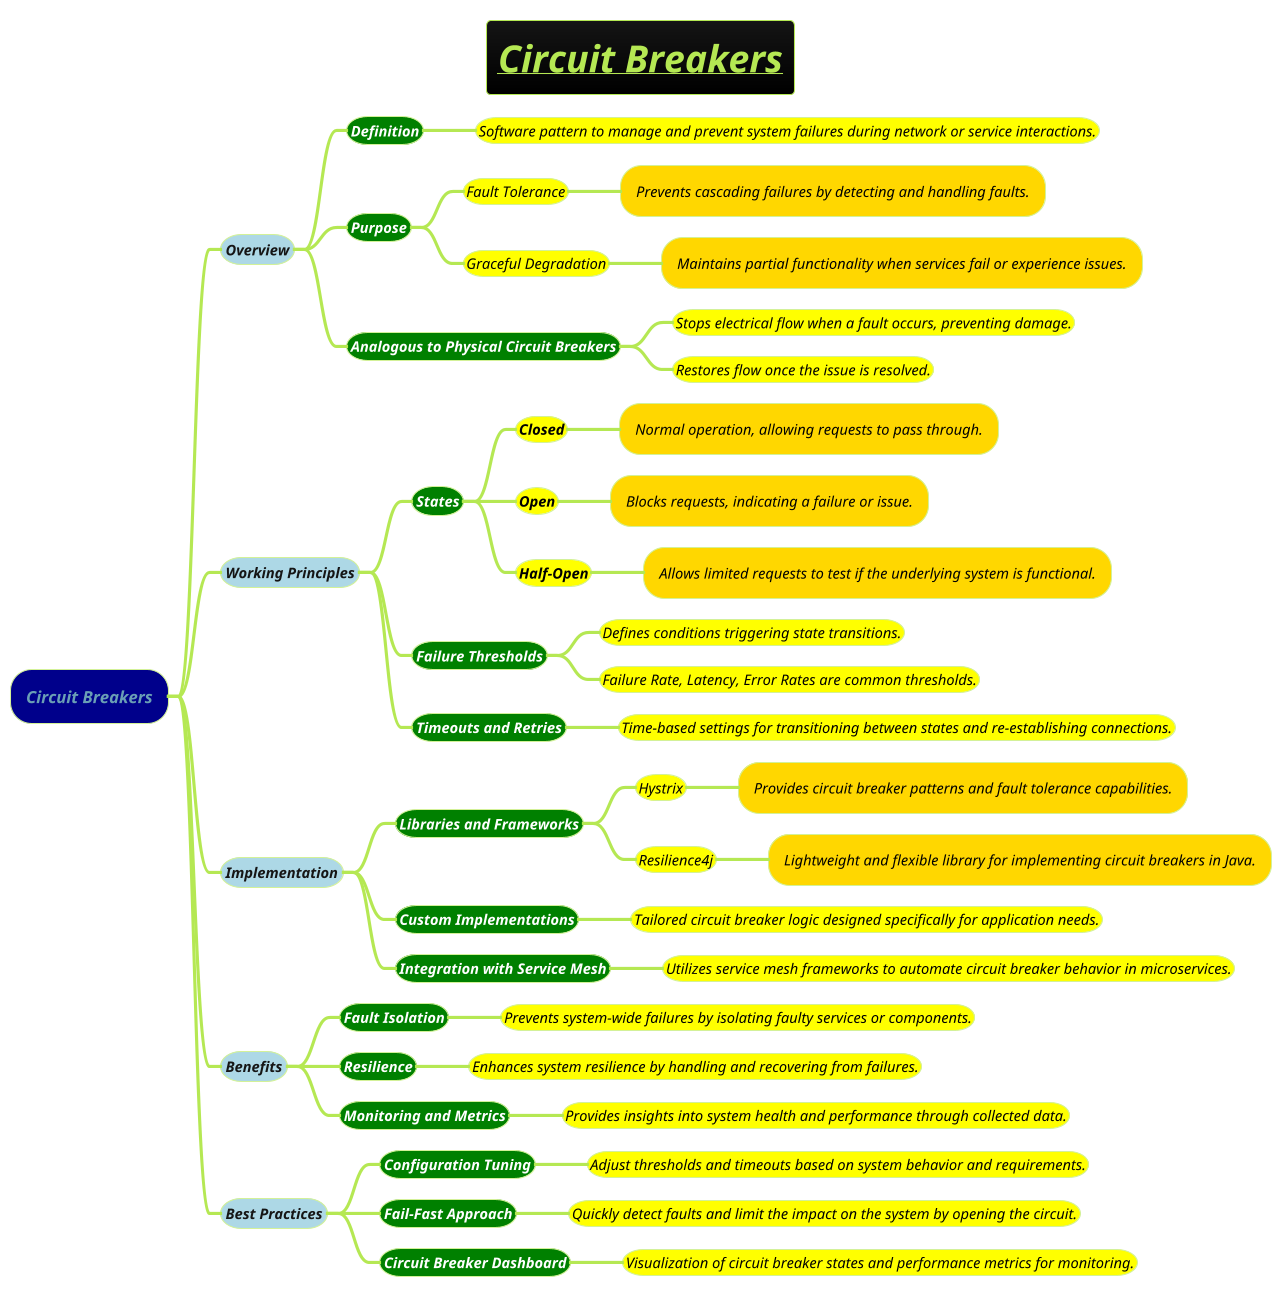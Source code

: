 @startmindmap
title =<i><b><u>Circuit Breakers
!theme hacker

*[#darkblue] <i>Circuit Breakers
**[#lightblue] <i><color #blac><size:14>Overview
***[#green] <b><i><color #white><size:14>Definition
****[#yellow] <i><color #black><size:14>Software pattern to manage and prevent system failures during network or service interactions.
***[#green] <b><i><color #white><size:14>Purpose
****[#yellow] <i><color #black><size:14>Fault Tolerance
*****[#gold] <i><color #black><size:14>Prevents cascading failures by detecting and handling faults.
****[#yellow] <i><color #black><size:14>Graceful Degradation
*****[#gold] <i><color #black><size:14>Maintains partial functionality when services fail or experience issues.
***[#green] <b><i><color #white><size:14>Analogous to Physical Circuit Breakers
****[#yellow] <i><color #black><size:14>Stops electrical flow when a fault occurs, preventing damage.
****[#yellow] <i><color #black><size:14>Restores flow once the issue is resolved.
**[#lightblue] <i><color #blac><size:14>Working Principles
***[#green] <b><i><color #white><size:14>States
****[#yellow] <i><color #black><size:14><b>Closed
*****[#gold] <i><color #black><size:14>Normal operation, allowing requests to pass through.
****[#yellow] <i><color #black><size:14><b>Open
*****[#gold] <i><color #black><size:14>Blocks requests, indicating a failure or issue.
****[#yellow] <i><color #black><size:14><b>Half-Open
*****[#gold] <i><color #black><size:14>Allows limited requests to test if the underlying system is functional.
***[#green] <b><i><color #white><size:14>Failure Thresholds
****[#yellow] <i><color #black><size:14>Defines conditions triggering state transitions.
****[#yellow] <i><color #black><size:14>Failure Rate, Latency, Error Rates are common thresholds.
***[#green] <b><i><color #white><size:14>Timeouts and Retries
****[#yellow] <i><color #black><size:14>Time-based settings for transitioning between states and re-establishing connections.
**[#lightblue] <i><color #blac><size:14>Implementation
***[#green] <b><i><color #white><size:14>Libraries and Frameworks
****[#yellow] <i><color #black><size:14>Hystrix
*****[#gold] <i><color #black><size:14>Provides circuit breaker patterns and fault tolerance capabilities.
****[#yellow] <i><color #black><size:14>Resilience4j
*****[#gold] <i><color #black><size:14>Lightweight and flexible library for implementing circuit breakers in Java.
***[#green] <b><i><color #white><size:14>Custom Implementations
****[#yellow] <i><color #black><size:14>Tailored circuit breaker logic designed specifically for application needs.
***[#green] <b><i><color #white><size:14>Integration with Service Mesh
****[#yellow] <i><color #black><size:14>Utilizes service mesh frameworks to automate circuit breaker behavior in microservices.
**[#lightblue] <i><color #blac><size:14>Benefits
***[#green] <b><i><color #white><size:14>Fault Isolation
****[#yellow] <i><color #black><size:14>Prevents system-wide failures by isolating faulty services or components.
***[#green] <b><i><color #white><size:14>Resilience
****[#yellow] <i><color #black><size:14>Enhances system resilience by handling and recovering from failures.
***[#green] <b><i><color #white><size:14>Monitoring and Metrics
****[#yellow] <i><color #black><size:14>Provides insights into system health and performance through collected data.
**[#lightblue] <i><color #blac><size:14>Best Practices
***[#green] <b><i><color #white><size:14>Configuration Tuning
****[#yellow] <i><color #black><size:14>Adjust thresholds and timeouts based on system behavior and requirements.
***[#green] <b><i><color #white><size:14>Fail-Fast Approach
****[#yellow] <i><color #black><size:14>Quickly detect faults and limit the impact on the system by opening the circuit.
***[#green] <b><i><color #white><size:14>Circuit Breaker Dashboard
****[#yellow] <i><color #black><size:14>Visualization of circuit breaker states and performance metrics for monitoring.
@endmindmap
